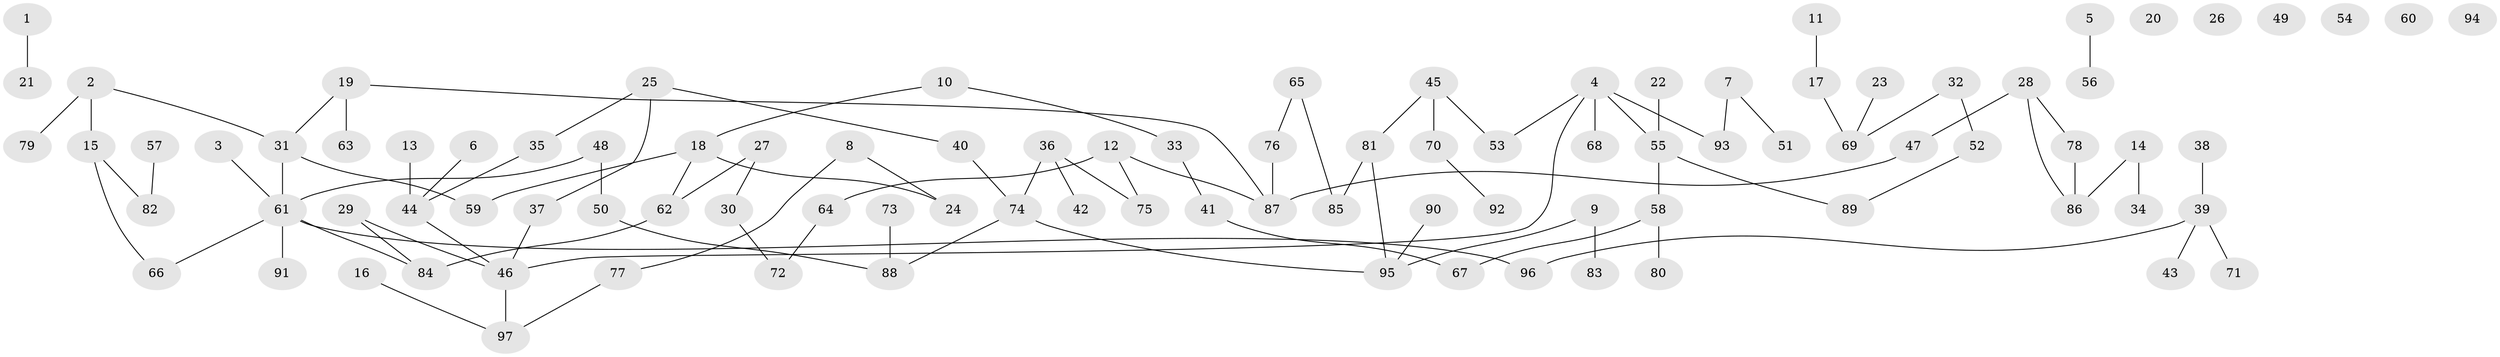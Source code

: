 // Generated by graph-tools (version 1.1) at 2025/33/03/09/25 02:33:51]
// undirected, 97 vertices, 99 edges
graph export_dot {
graph [start="1"]
  node [color=gray90,style=filled];
  1;
  2;
  3;
  4;
  5;
  6;
  7;
  8;
  9;
  10;
  11;
  12;
  13;
  14;
  15;
  16;
  17;
  18;
  19;
  20;
  21;
  22;
  23;
  24;
  25;
  26;
  27;
  28;
  29;
  30;
  31;
  32;
  33;
  34;
  35;
  36;
  37;
  38;
  39;
  40;
  41;
  42;
  43;
  44;
  45;
  46;
  47;
  48;
  49;
  50;
  51;
  52;
  53;
  54;
  55;
  56;
  57;
  58;
  59;
  60;
  61;
  62;
  63;
  64;
  65;
  66;
  67;
  68;
  69;
  70;
  71;
  72;
  73;
  74;
  75;
  76;
  77;
  78;
  79;
  80;
  81;
  82;
  83;
  84;
  85;
  86;
  87;
  88;
  89;
  90;
  91;
  92;
  93;
  94;
  95;
  96;
  97;
  1 -- 21;
  2 -- 15;
  2 -- 31;
  2 -- 79;
  3 -- 61;
  4 -- 46;
  4 -- 53;
  4 -- 55;
  4 -- 68;
  4 -- 93;
  5 -- 56;
  6 -- 44;
  7 -- 51;
  7 -- 93;
  8 -- 24;
  8 -- 77;
  9 -- 83;
  9 -- 95;
  10 -- 18;
  10 -- 33;
  11 -- 17;
  12 -- 64;
  12 -- 75;
  12 -- 87;
  13 -- 44;
  14 -- 34;
  14 -- 86;
  15 -- 66;
  15 -- 82;
  16 -- 97;
  17 -- 69;
  18 -- 24;
  18 -- 59;
  18 -- 62;
  19 -- 31;
  19 -- 63;
  19 -- 87;
  22 -- 55;
  23 -- 69;
  25 -- 35;
  25 -- 37;
  25 -- 40;
  27 -- 30;
  27 -- 62;
  28 -- 47;
  28 -- 78;
  28 -- 86;
  29 -- 46;
  29 -- 84;
  30 -- 72;
  31 -- 59;
  31 -- 61;
  32 -- 52;
  32 -- 69;
  33 -- 41;
  35 -- 44;
  36 -- 42;
  36 -- 74;
  36 -- 75;
  37 -- 46;
  38 -- 39;
  39 -- 43;
  39 -- 71;
  39 -- 96;
  40 -- 74;
  41 -- 67;
  44 -- 46;
  45 -- 53;
  45 -- 70;
  45 -- 81;
  46 -- 97;
  47 -- 87;
  48 -- 50;
  48 -- 61;
  50 -- 88;
  52 -- 89;
  55 -- 58;
  55 -- 89;
  57 -- 82;
  58 -- 67;
  58 -- 80;
  61 -- 66;
  61 -- 84;
  61 -- 91;
  61 -- 96;
  62 -- 84;
  64 -- 72;
  65 -- 76;
  65 -- 85;
  70 -- 92;
  73 -- 88;
  74 -- 88;
  74 -- 95;
  76 -- 87;
  77 -- 97;
  78 -- 86;
  81 -- 85;
  81 -- 95;
  90 -- 95;
}
